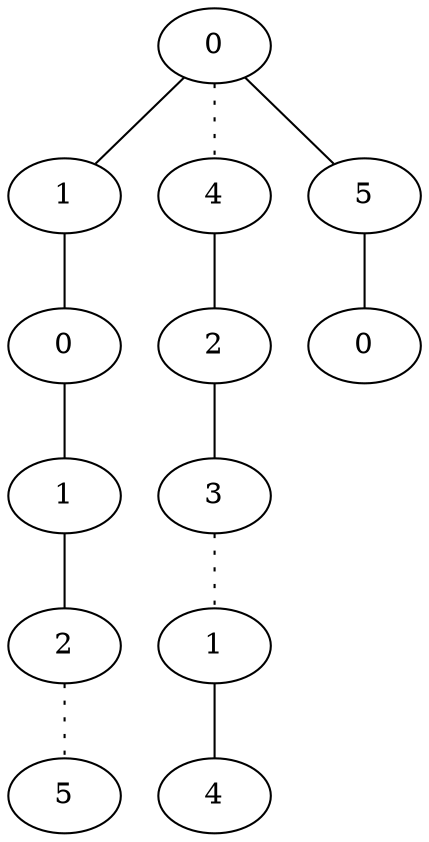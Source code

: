 graph {
a0[label=0];
a1[label=1];
a2[label=0];
a3[label=1];
a4[label=2];
a5[label=5];
a6[label=4];
a7[label=2];
a8[label=3];
a9[label=1];
a10[label=4];
a11[label=5];
a12[label=0];
a0 -- a1;
a0 -- a6 [style=dotted];
a0 -- a11;
a1 -- a2;
a2 -- a3;
a3 -- a4;
a4 -- a5 [style=dotted];
a6 -- a7;
a7 -- a8;
a8 -- a9 [style=dotted];
a9 -- a10;
a11 -- a12;
}
